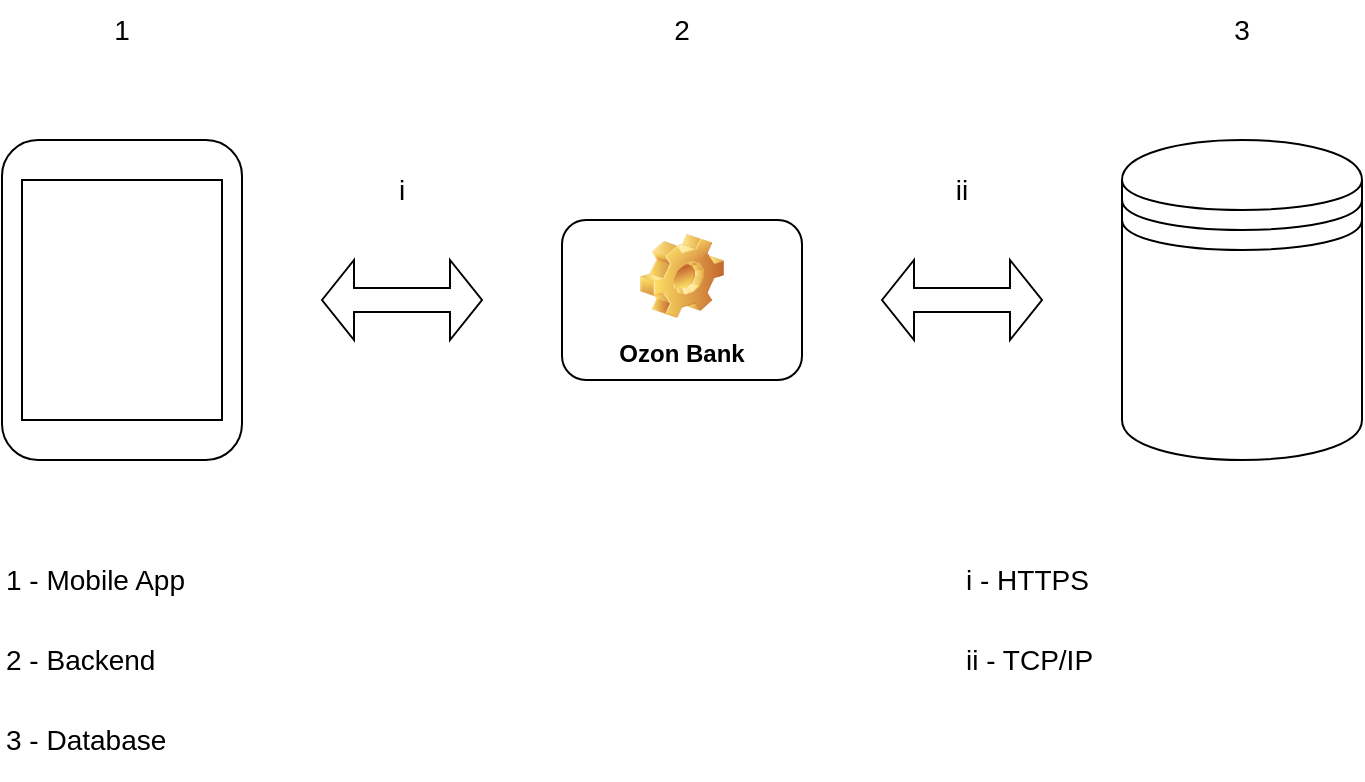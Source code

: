 <mxfile version="24.7.17">
  <diagram name="Страница 1" id="mt56Luzs4vUoFwmHMjQ6">
    <mxGraphModel dx="1368" dy="835" grid="1" gridSize="10" guides="1" tooltips="1" connect="1" arrows="1" fold="1" page="1" pageScale="1" pageWidth="827" pageHeight="1169" math="0" shadow="0">
      <root>
        <mxCell id="0" />
        <mxCell id="1" parent="0" />
        <mxCell id="yWb5lnPY_6RyMhFcuhc4-1" value="" style="shape=datastore;whiteSpace=wrap;html=1;" parent="1" vertex="1">
          <mxGeometry x="600" y="120" width="120" height="160" as="geometry" />
        </mxCell>
        <mxCell id="yWb5lnPY_6RyMhFcuhc4-2" value="&lt;span style=&quot;font-size: 14px;&quot;&gt;3&lt;/span&gt;" style="text;html=1;align=center;verticalAlign=middle;whiteSpace=wrap;rounded=0;" parent="1" vertex="1">
          <mxGeometry x="600" y="50" width="120" height="30" as="geometry" />
        </mxCell>
        <mxCell id="yWb5lnPY_6RyMhFcuhc4-3" value="" style="rounded=1;whiteSpace=wrap;html=1;" parent="1" vertex="1">
          <mxGeometry x="40" y="120" width="120" height="160" as="geometry" />
        </mxCell>
        <mxCell id="yWb5lnPY_6RyMhFcuhc4-4" value="" style="rounded=0;whiteSpace=wrap;html=1;" parent="1" vertex="1">
          <mxGeometry x="50" y="140" width="100" height="120" as="geometry" />
        </mxCell>
        <mxCell id="yWb5lnPY_6RyMhFcuhc4-5" value="&lt;font style=&quot;font-size: 14px;&quot;&gt;1&lt;/font&gt;" style="text;html=1;align=center;verticalAlign=middle;whiteSpace=wrap;rounded=0;" parent="1" vertex="1">
          <mxGeometry x="40" y="50" width="120" height="30" as="geometry" />
        </mxCell>
        <mxCell id="yWb5lnPY_6RyMhFcuhc4-6" value="" style="shape=doubleArrow;whiteSpace=wrap;html=1;" parent="1" vertex="1">
          <mxGeometry x="200" y="180" width="80" height="40" as="geometry" />
        </mxCell>
        <mxCell id="yWb5lnPY_6RyMhFcuhc4-7" value="" style="shape=doubleArrow;whiteSpace=wrap;html=1;" parent="1" vertex="1">
          <mxGeometry x="480" y="180" width="80" height="40" as="geometry" />
        </mxCell>
        <mxCell id="yWb5lnPY_6RyMhFcuhc4-8" value="&lt;span style=&quot;font-size: 14px;&quot;&gt;i&lt;/span&gt;" style="text;html=1;align=center;verticalAlign=middle;whiteSpace=wrap;rounded=0;" parent="1" vertex="1">
          <mxGeometry x="200" y="130" width="80" height="30" as="geometry" />
        </mxCell>
        <mxCell id="yWb5lnPY_6RyMhFcuhc4-9" value="&lt;font style=&quot;font-size: 14px;&quot;&gt;ii&lt;/font&gt;" style="text;html=1;align=center;verticalAlign=middle;whiteSpace=wrap;rounded=0;" parent="1" vertex="1">
          <mxGeometry x="480" y="130" width="80" height="30" as="geometry" />
        </mxCell>
        <mxCell id="yWb5lnPY_6RyMhFcuhc4-11" value="Ozon Bank" style="label;whiteSpace=wrap;html=1;align=center;verticalAlign=bottom;spacingLeft=0;spacingBottom=4;imageAlign=center;imageVerticalAlign=top;image=img/clipart/Gear_128x128.png" parent="1" vertex="1">
          <mxGeometry x="320" y="160" width="120" height="80" as="geometry" />
        </mxCell>
        <mxCell id="yWb5lnPY_6RyMhFcuhc4-12" value="&lt;span style=&quot;font-size: 14px;&quot;&gt;2&lt;/span&gt;" style="text;html=1;align=center;verticalAlign=middle;whiteSpace=wrap;rounded=0;" parent="1" vertex="1">
          <mxGeometry x="320" y="50" width="120" height="30" as="geometry" />
        </mxCell>
        <mxCell id="eWRa-tADfLKjlz0CVYAY-1" value="&lt;font style=&quot;font-size: 14px;&quot;&gt;1 - Mobile App&lt;/font&gt;" style="text;html=1;align=left;verticalAlign=middle;whiteSpace=wrap;rounded=0;" vertex="1" parent="1">
          <mxGeometry x="40" y="320" width="200" height="40" as="geometry" />
        </mxCell>
        <mxCell id="eWRa-tADfLKjlz0CVYAY-2" value="&lt;font style=&quot;font-size: 14px;&quot;&gt;2 -&amp;nbsp;&lt;/font&gt;&lt;span style=&quot;font-size: 14px;&quot;&gt;Backend&lt;/span&gt;" style="text;html=1;align=left;verticalAlign=middle;whiteSpace=wrap;rounded=0;" vertex="1" parent="1">
          <mxGeometry x="40" y="360" width="200" height="40" as="geometry" />
        </mxCell>
        <mxCell id="eWRa-tADfLKjlz0CVYAY-3" value="&lt;div style=&quot;&quot;&gt;&lt;span style=&quot;background-color: initial; font-size: 14px;&quot;&gt;3 -&amp;nbsp;&lt;/span&gt;&lt;span style=&quot;background-color: initial; font-size: 14px;&quot;&gt;Database&lt;/span&gt;&lt;/div&gt;" style="text;html=1;align=left;verticalAlign=middle;whiteSpace=wrap;rounded=0;" vertex="1" parent="1">
          <mxGeometry x="40" y="400" width="200" height="40" as="geometry" />
        </mxCell>
        <mxCell id="eWRa-tADfLKjlz0CVYAY-4" value="&lt;font style=&quot;font-size: 14px;&quot;&gt;i - HTTPS&lt;/font&gt;" style="text;html=1;align=left;verticalAlign=middle;whiteSpace=wrap;rounded=0;" vertex="1" parent="1">
          <mxGeometry x="520" y="320" width="200" height="40" as="geometry" />
        </mxCell>
        <mxCell id="eWRa-tADfLKjlz0CVYAY-5" value="&lt;font style=&quot;font-size: 14px;&quot;&gt;ii - TCP/IP&lt;/font&gt;" style="text;html=1;align=left;verticalAlign=middle;whiteSpace=wrap;rounded=0;" vertex="1" parent="1">
          <mxGeometry x="520" y="360" width="200" height="40" as="geometry" />
        </mxCell>
      </root>
    </mxGraphModel>
  </diagram>
</mxfile>
